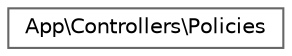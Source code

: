 digraph "Graphical Class Hierarchy"
{
 // LATEX_PDF_SIZE
  bgcolor="transparent";
  edge [fontname=Helvetica,fontsize=10,labelfontname=Helvetica,labelfontsize=10];
  node [fontname=Helvetica,fontsize=10,shape=box,height=0.2,width=0.4];
  rankdir="LR";
  Node0 [id="Node000000",label="App\\Controllers\\Policies",height=0.2,width=0.4,color="grey40", fillcolor="white", style="filled",URL="$classApp_1_1Controllers_1_1Policies.html",tooltip=" "];
}
